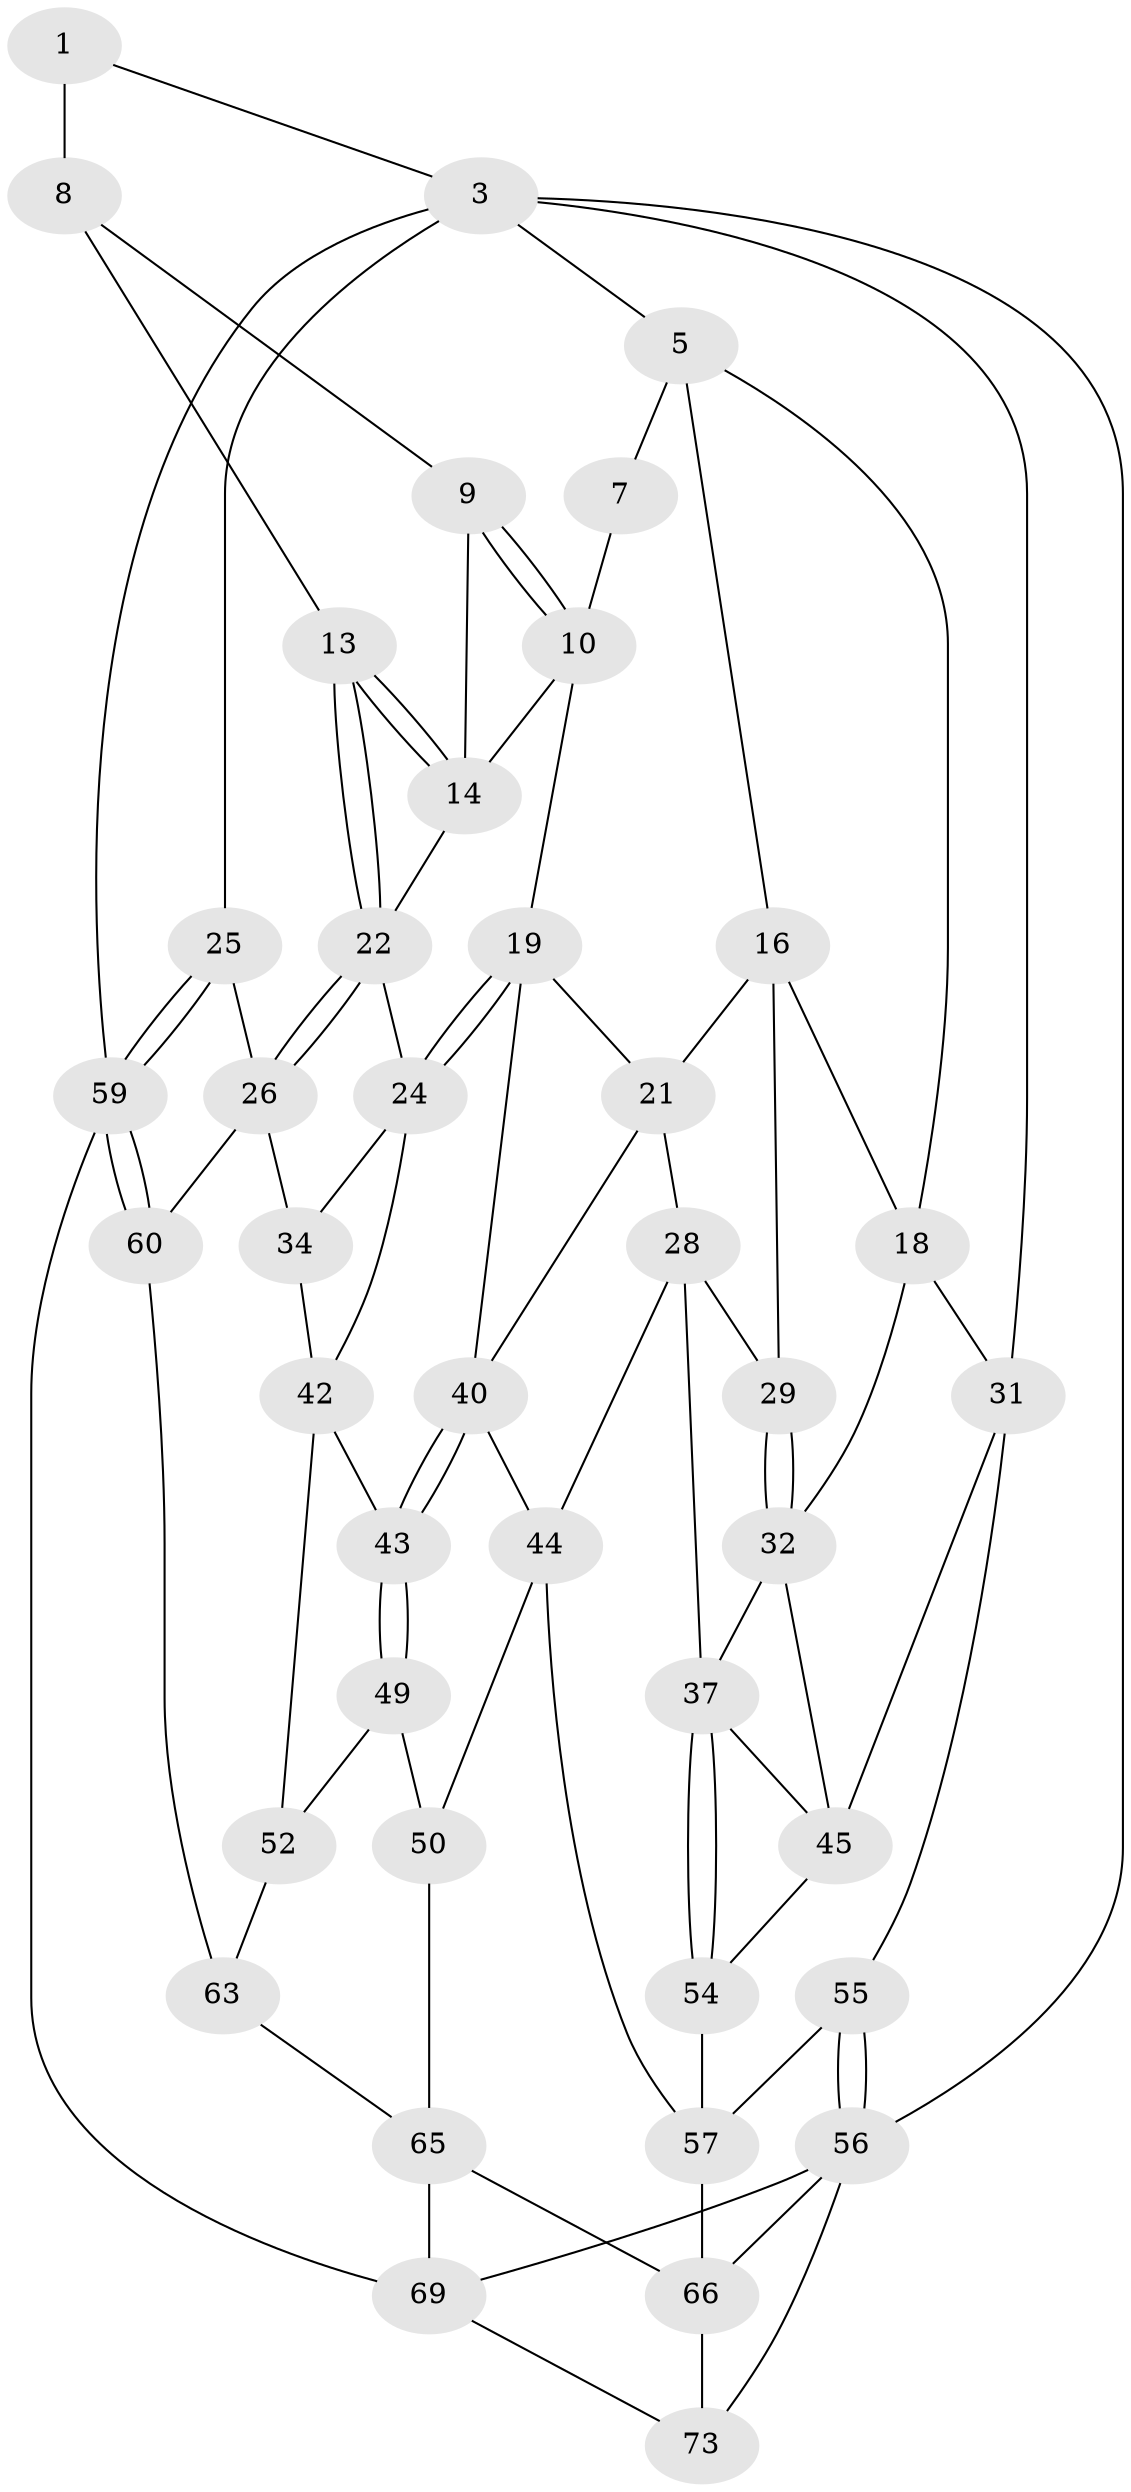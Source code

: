 // original degree distribution, {3: 0.0273972602739726, 5: 0.5205479452054794, 4: 0.2465753424657534, 6: 0.2054794520547945}
// Generated by graph-tools (version 1.1) at 2025/42/03/06/25 10:42:34]
// undirected, 42 vertices, 88 edges
graph export_dot {
graph [start="1"]
  node [color=gray90,style=filled];
  1 [pos="+0.8650725524847888+0",super="+2"];
  3 [pos="+1+0",super="+4"];
  5 [pos="+0+0",super="+6"];
  7 [pos="+0.7487443276877538+0"];
  8 [pos="+0.857288218807401+0",super="+12"];
  9 [pos="+0.8373668272223094+0.06792896235804947"];
  10 [pos="+0.7645523064010875+0.12352049046985615",super="+11"];
  13 [pos="+0.9235373692556708+0.17377469697174283"];
  14 [pos="+0.8749826888427527+0.11924845625853422",super="+15"];
  16 [pos="+0.4701919492936404+0",super="+17"];
  18 [pos="+0.1221920499983834+0.15345291429600355",super="+30"];
  19 [pos="+0.6262139995985141+0.1882538961574442",super="+20"];
  21 [pos="+0.48677787427462266+0.019792071164064378",super="+27"];
  22 [pos="+0.9321617212909645+0.21308956932026768",super="+23"];
  24 [pos="+0.7229155986497589+0.31484096771343756",super="+35"];
  25 [pos="+1+0.3007437854148569"];
  26 [pos="+1+0.25875292614422",super="+33"];
  28 [pos="+0.26637051011065577+0.26184271176392127",super="+36"];
  29 [pos="+0.19646144223140677+0.23286628693132091"];
  31 [pos="+0+0.30440195375234724",super="+47"];
  32 [pos="+0.14448027109057807+0.34243369898279225",super="+39"];
  34 [pos="+0.753477209370456+0.449868772871389"];
  37 [pos="+0.2239271364167895+0.4741209290204738",super="+38"];
  40 [pos="+0.46331920458298204+0.3608741538556659",super="+41"];
  42 [pos="+0.5175261454729263+0.39199675744558016",super="+48"];
  43 [pos="+0.4651456282798258+0.36474818676101683"];
  44 [pos="+0.249840922374309+0.4789370207600661",super="+51"];
  45 [pos="+0.004571365505836113+0.4318642074012262",super="+46"];
  49 [pos="+0.4576602448265642+0.4104642928195683",super="+53"];
  50 [pos="+0.3824274482496067+0.5356320586659766",super="+64"];
  52 [pos="+0.6615135345743186+0.5532911332079384"];
  54 [pos="+0.1236635196859549+0.545772990007631"];
  55 [pos="+0+1"];
  56 [pos="+0+1",super="+71"];
  57 [pos="+0.26694753651425296+0.7363710755705337",super="+58"];
  59 [pos="+1+0.5956254834843655",super="+62"];
  60 [pos="+1+0.6007583216996755",super="+61"];
  63 [pos="+0.842115667124362+0.6795292587725927",super="+67"];
  65 [pos="+0.5347879229233624+0.7273061316094228",super="+68"];
  66 [pos="+0.47947970257812905+0.7679008350144462",super="+70"];
  69 [pos="+0.7795931369192179+0.9232226059278563",super="+72"];
  73 [pos="+0.49889891306761114+1"];
  1 -- 8 [weight=2];
  1 -- 3;
  3 -- 25;
  3 -- 56;
  3 -- 5;
  3 -- 31;
  3 -- 59;
  5 -- 18;
  5 -- 16;
  5 -- 7;
  7 -- 10;
  8 -- 9;
  8 -- 13;
  9 -- 10;
  9 -- 10;
  9 -- 14;
  10 -- 14;
  10 -- 19;
  13 -- 14;
  13 -- 14;
  13 -- 22;
  13 -- 22;
  14 -- 22;
  16 -- 21;
  16 -- 18;
  16 -- 29;
  18 -- 32;
  18 -- 31;
  19 -- 24;
  19 -- 24;
  19 -- 40;
  19 -- 21;
  21 -- 40;
  21 -- 28;
  22 -- 26;
  22 -- 26;
  22 -- 24;
  24 -- 34;
  24 -- 42;
  25 -- 26;
  25 -- 59;
  25 -- 59;
  26 -- 34;
  26 -- 60;
  28 -- 29;
  28 -- 37;
  28 -- 44;
  29 -- 32;
  29 -- 32;
  31 -- 55;
  31 -- 45;
  32 -- 45;
  32 -- 37;
  34 -- 42;
  37 -- 54;
  37 -- 54;
  37 -- 45;
  40 -- 43;
  40 -- 43;
  40 -- 44;
  42 -- 43;
  42 -- 52;
  43 -- 49;
  43 -- 49;
  44 -- 57;
  44 -- 50;
  45 -- 54;
  49 -- 50 [weight=2];
  49 -- 52;
  50 -- 65;
  52 -- 63;
  54 -- 57;
  55 -- 56;
  55 -- 56;
  55 -- 57;
  56 -- 73;
  56 -- 69;
  56 -- 66;
  57 -- 66;
  59 -- 60;
  59 -- 60;
  59 -- 69 [weight=2];
  60 -- 63 [weight=2];
  63 -- 65;
  65 -- 66;
  65 -- 69;
  66 -- 73;
  69 -- 73;
}
